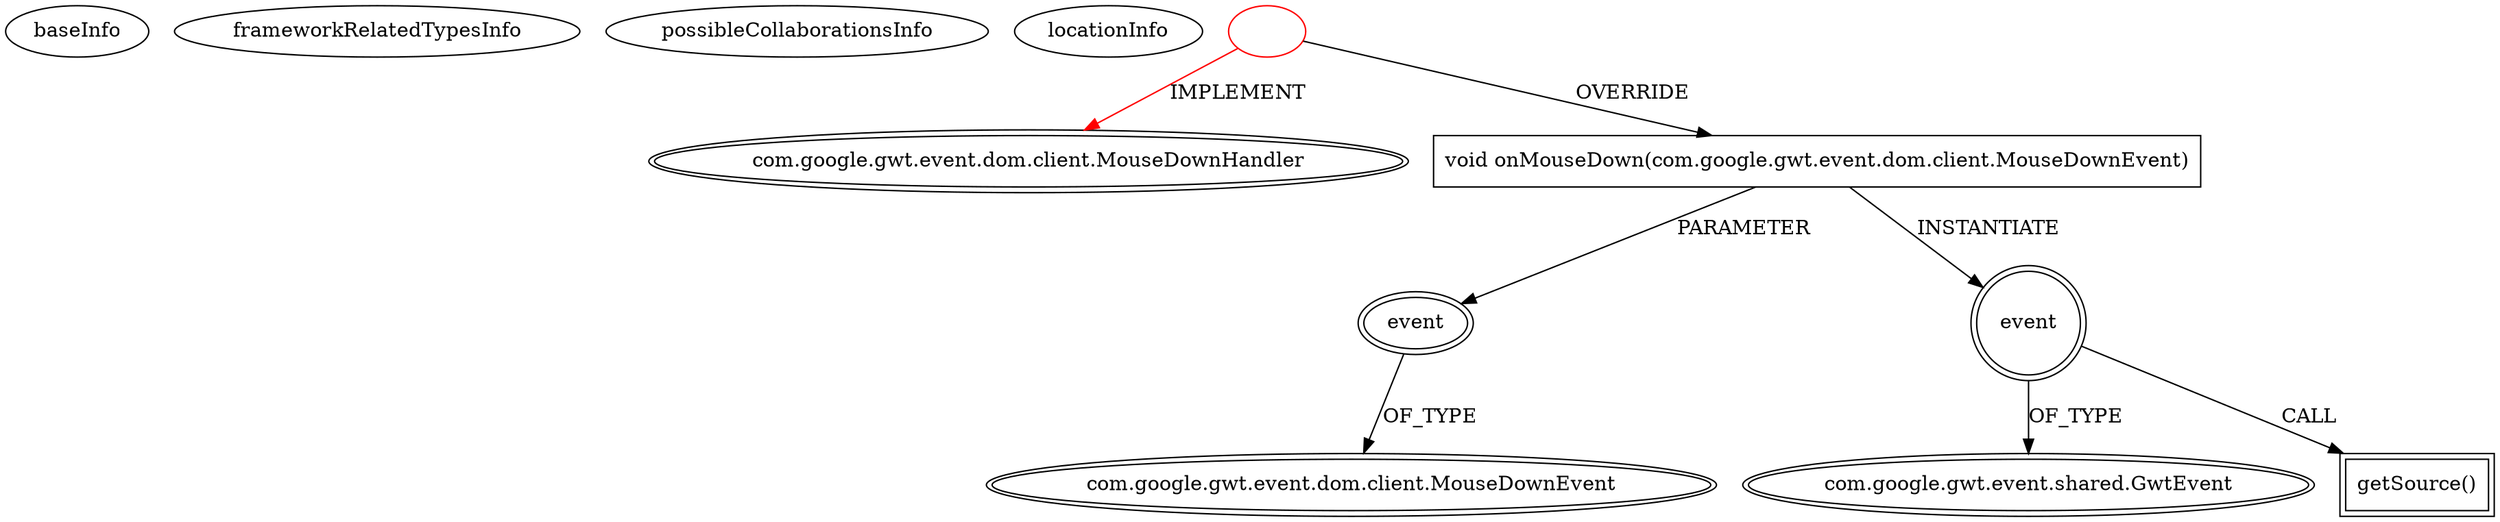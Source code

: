 digraph {
baseInfo[graphId=138,category="extension_graph",isAnonymous=false,possibleRelation=false]
frameworkRelatedTypesInfo[0="com.google.gwt.event.dom.client.MouseDownHandler"]
possibleCollaborationsInfo[]
locationInfo[projectName="Duke-H--DDOPlanner",filePath="/Duke-H--DDOPlanner/DDOPlanner-master/DDOPlanner/src/com/ddoplanner/client/CharacterCreator.java",contextSignature="ClassSelectHandler",graphId="138"]
0[label="",vertexType="ROOT_CLIENT_CLASS_DECLARATION",isFrameworkType=false,color=red]
1[label="com.google.gwt.event.dom.client.MouseDownHandler",vertexType="FRAMEWORK_INTERFACE_TYPE",isFrameworkType=true,peripheries=2]
2[label="void onMouseDown(com.google.gwt.event.dom.client.MouseDownEvent)",vertexType="OVERRIDING_METHOD_DECLARATION",isFrameworkType=false,shape=box]
3[label="event",vertexType="PARAMETER_DECLARATION",isFrameworkType=true,peripheries=2]
4[label="com.google.gwt.event.dom.client.MouseDownEvent",vertexType="FRAMEWORK_CLASS_TYPE",isFrameworkType=true,peripheries=2]
5[label="event",vertexType="VARIABLE_EXPRESION",isFrameworkType=true,peripheries=2,shape=circle]
7[label="com.google.gwt.event.shared.GwtEvent",vertexType="FRAMEWORK_CLASS_TYPE",isFrameworkType=true,peripheries=2]
6[label="getSource()",vertexType="INSIDE_CALL",isFrameworkType=true,peripheries=2,shape=box]
0->1[label="IMPLEMENT",color=red]
0->2[label="OVERRIDE"]
3->4[label="OF_TYPE"]
2->3[label="PARAMETER"]
2->5[label="INSTANTIATE"]
5->7[label="OF_TYPE"]
5->6[label="CALL"]
}

